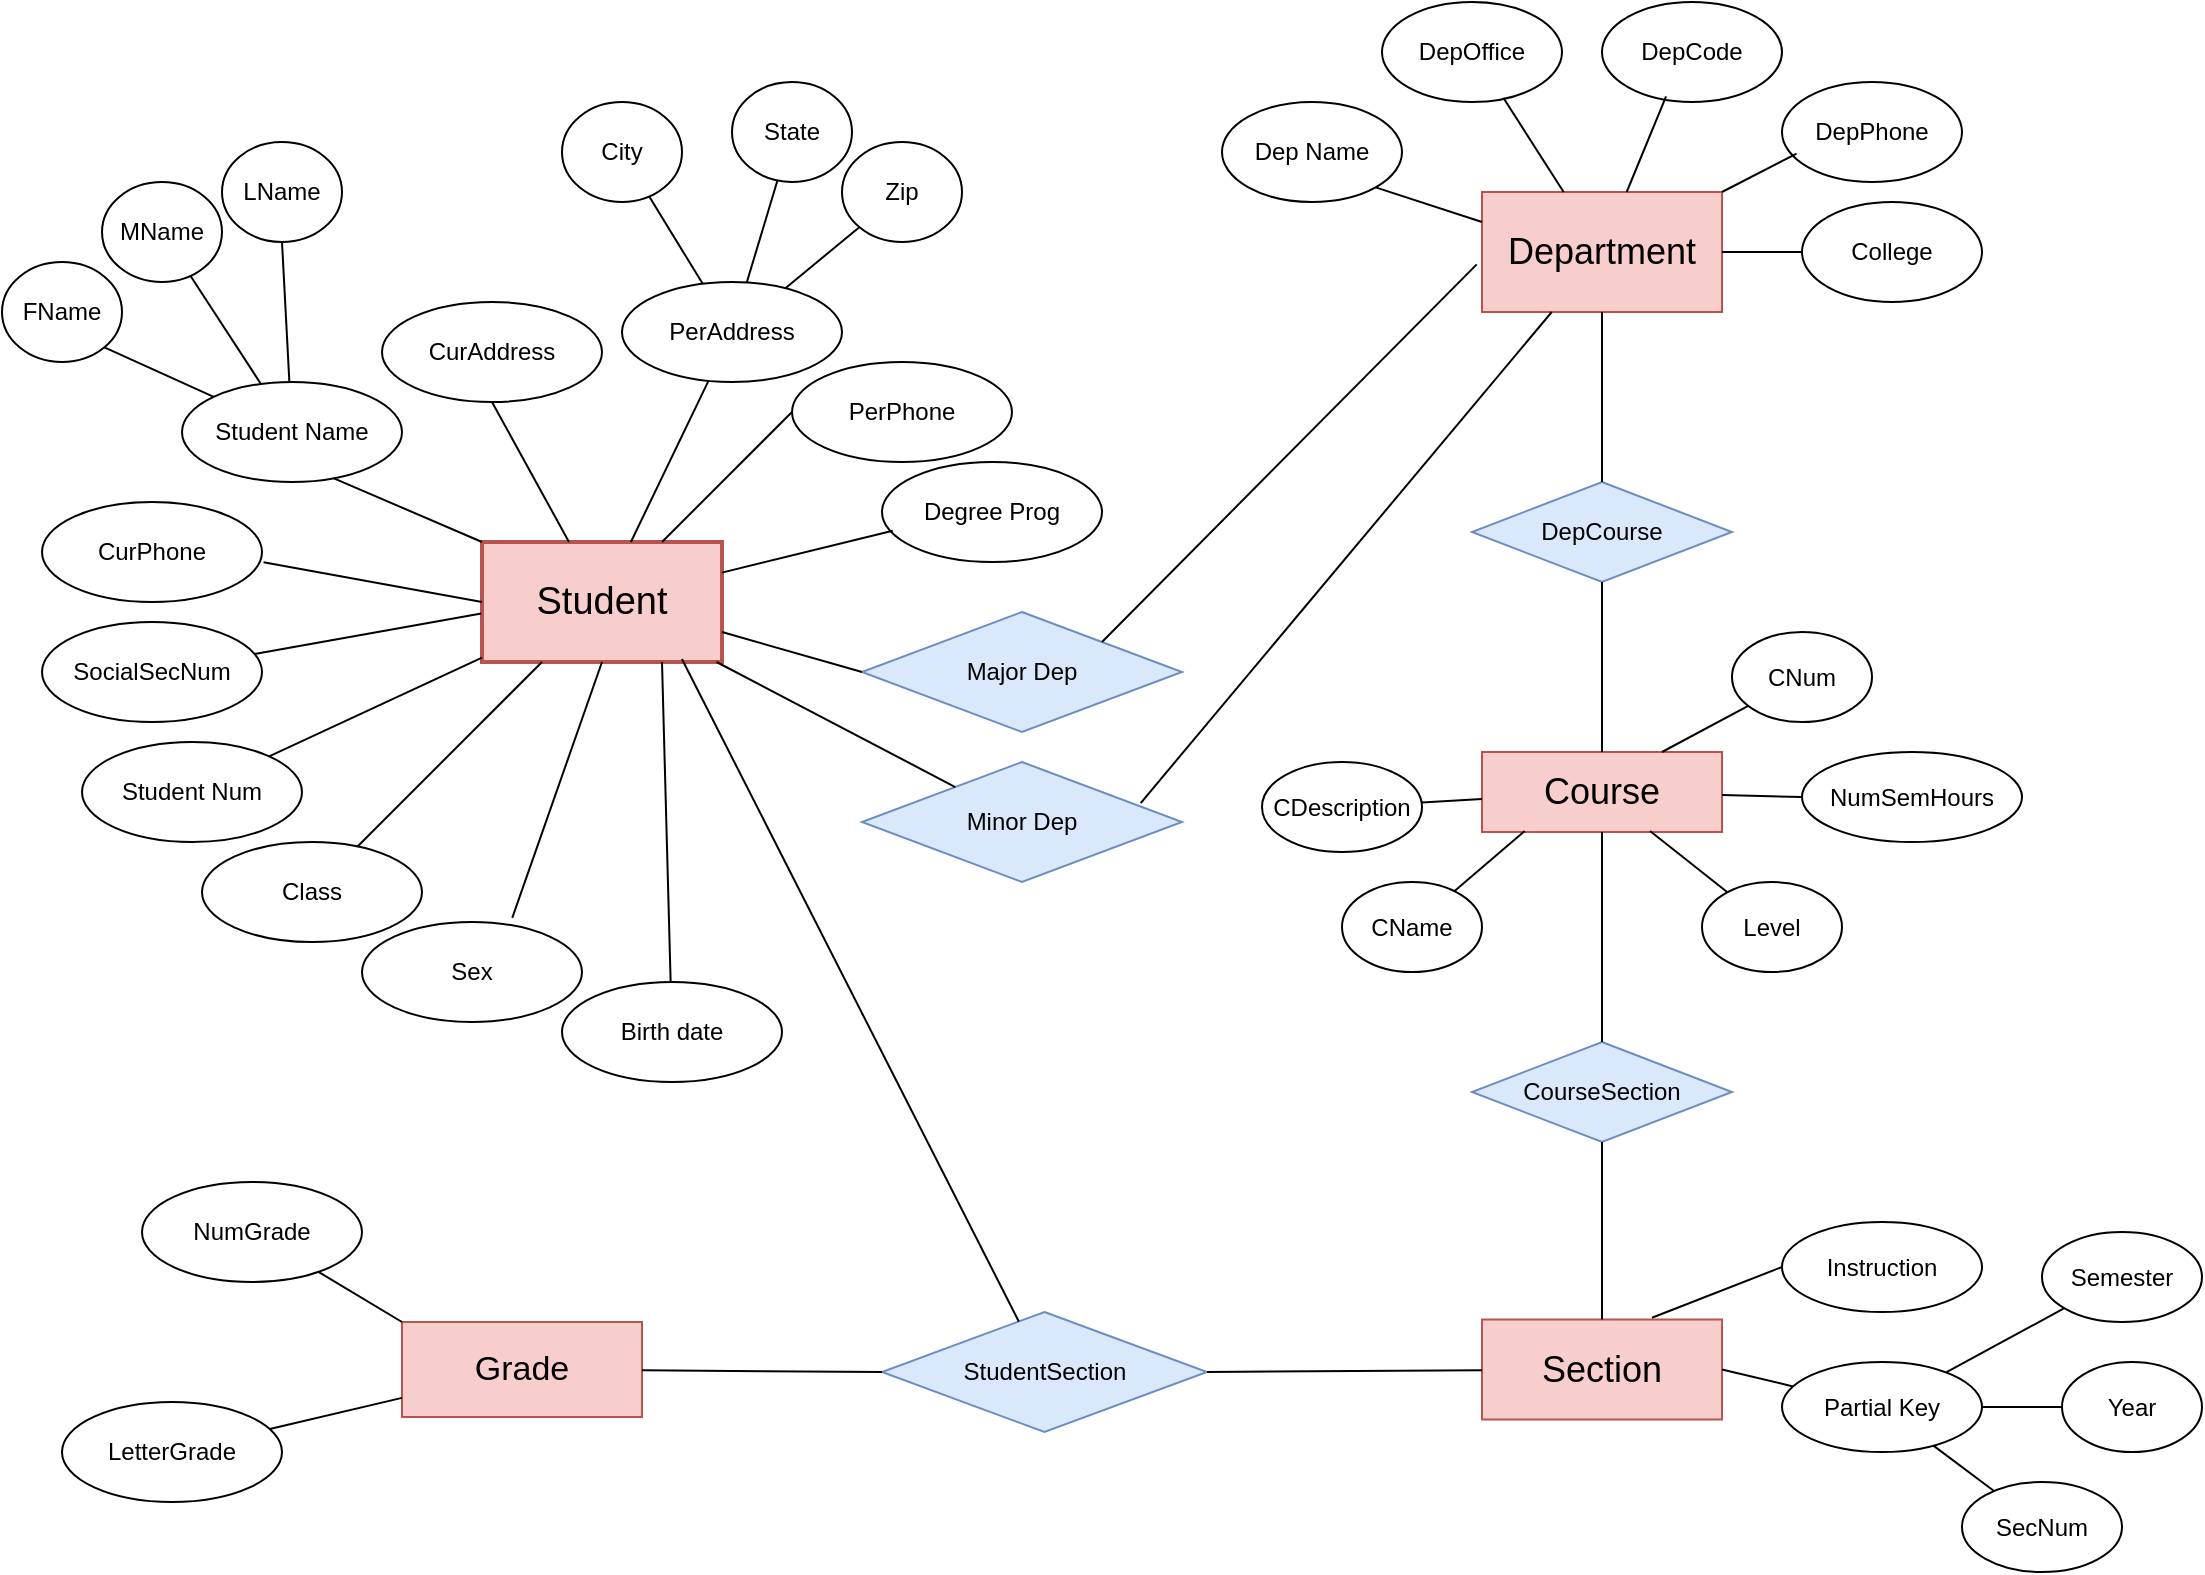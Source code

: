 <mxfile version="22.0.8" type="github">
  <diagram name="Page-1" id="42789a77-a242-8287-6e28-9cd8cfd52e62">
    <mxGraphModel dx="1487" dy="864" grid="1" gridSize="10" guides="1" tooltips="1" connect="1" arrows="1" fold="1" page="1" pageScale="1" pageWidth="1100" pageHeight="850" background="none" math="0" shadow="0">
      <root>
        <mxCell id="0" />
        <mxCell id="1" parent="0" />
        <mxCell id="sQAgJcYKwyNOtMR-U2Rv-1" value="&lt;font style=&quot;font-size: 19px;&quot;&gt;Student&lt;/font&gt;" style="rounded=0;whiteSpace=wrap;html=1;strokeWidth=2;fillColor=#f8cecc;strokeColor=#b85450;" vertex="1" parent="1">
          <mxGeometry x="340" y="310" width="120" height="60" as="geometry" />
        </mxCell>
        <mxCell id="sQAgJcYKwyNOtMR-U2Rv-2" value="Birth date" style="ellipse;whiteSpace=wrap;html=1;" vertex="1" parent="1">
          <mxGeometry x="380" y="530" width="110" height="50" as="geometry" />
        </mxCell>
        <mxCell id="sQAgJcYKwyNOtMR-U2Rv-3" value="CurAddress" style="ellipse;whiteSpace=wrap;html=1;" vertex="1" parent="1">
          <mxGeometry x="290" y="190" width="110" height="50" as="geometry" />
        </mxCell>
        <mxCell id="sQAgJcYKwyNOtMR-U2Rv-4" value="Sex" style="ellipse;whiteSpace=wrap;html=1;" vertex="1" parent="1">
          <mxGeometry x="280" y="500" width="110" height="50" as="geometry" />
        </mxCell>
        <mxCell id="sQAgJcYKwyNOtMR-U2Rv-5" value="Student Name" style="ellipse;whiteSpace=wrap;html=1;" vertex="1" parent="1">
          <mxGeometry x="190" y="230" width="110" height="50" as="geometry" />
        </mxCell>
        <mxCell id="sQAgJcYKwyNOtMR-U2Rv-6" value="CurPhone" style="ellipse;whiteSpace=wrap;html=1;" vertex="1" parent="1">
          <mxGeometry x="120" y="290" width="110" height="50" as="geometry" />
        </mxCell>
        <mxCell id="sQAgJcYKwyNOtMR-U2Rv-7" value="SocialSecNum" style="ellipse;whiteSpace=wrap;html=1;" vertex="1" parent="1">
          <mxGeometry x="120" y="350" width="110" height="50" as="geometry" />
        </mxCell>
        <mxCell id="sQAgJcYKwyNOtMR-U2Rv-8" value="Class" style="ellipse;whiteSpace=wrap;html=1;" vertex="1" parent="1">
          <mxGeometry x="200" y="460" width="110" height="50" as="geometry" />
        </mxCell>
        <mxCell id="sQAgJcYKwyNOtMR-U2Rv-9" value="Student Num" style="ellipse;whiteSpace=wrap;html=1;" vertex="1" parent="1">
          <mxGeometry x="140" y="410" width="110" height="50" as="geometry" />
        </mxCell>
        <mxCell id="sQAgJcYKwyNOtMR-U2Rv-10" value="PerAddress" style="ellipse;whiteSpace=wrap;html=1;" vertex="1" parent="1">
          <mxGeometry x="410" y="180" width="110" height="50" as="geometry" />
        </mxCell>
        <mxCell id="sQAgJcYKwyNOtMR-U2Rv-11" value="PerPhone" style="ellipse;whiteSpace=wrap;html=1;" vertex="1" parent="1">
          <mxGeometry x="495" y="220" width="110" height="50" as="geometry" />
        </mxCell>
        <mxCell id="sQAgJcYKwyNOtMR-U2Rv-12" value="Degree Prog" style="ellipse;whiteSpace=wrap;html=1;" vertex="1" parent="1">
          <mxGeometry x="540" y="270" width="110" height="50" as="geometry" />
        </mxCell>
        <mxCell id="sQAgJcYKwyNOtMR-U2Rv-13" value="MName" style="ellipse;whiteSpace=wrap;html=1;" vertex="1" parent="1">
          <mxGeometry x="150" y="130" width="60" height="50" as="geometry" />
        </mxCell>
        <mxCell id="sQAgJcYKwyNOtMR-U2Rv-14" value="FName" style="ellipse;whiteSpace=wrap;html=1;" vertex="1" parent="1">
          <mxGeometry x="100" y="170" width="60" height="50" as="geometry" />
        </mxCell>
        <mxCell id="sQAgJcYKwyNOtMR-U2Rv-15" value="LName" style="ellipse;whiteSpace=wrap;html=1;" vertex="1" parent="1">
          <mxGeometry x="210" y="110" width="60" height="50" as="geometry" />
        </mxCell>
        <mxCell id="sQAgJcYKwyNOtMR-U2Rv-16" value="" style="endArrow=none;html=1;rounded=0;entryX=0.5;entryY=1;entryDx=0;entryDy=0;" edge="1" parent="1" source="sQAgJcYKwyNOtMR-U2Rv-5" target="sQAgJcYKwyNOtMR-U2Rv-15">
          <mxGeometry width="50" height="50" relative="1" as="geometry">
            <mxPoint x="510" y="390" as="sourcePoint" />
            <mxPoint x="560" y="340" as="targetPoint" />
          </mxGeometry>
        </mxCell>
        <mxCell id="sQAgJcYKwyNOtMR-U2Rv-17" value="" style="endArrow=none;html=1;rounded=0;" edge="1" parent="1" source="sQAgJcYKwyNOtMR-U2Rv-5" target="sQAgJcYKwyNOtMR-U2Rv-13">
          <mxGeometry width="50" height="50" relative="1" as="geometry">
            <mxPoint x="270" y="230" as="sourcePoint" />
            <mxPoint x="266" y="160" as="targetPoint" />
          </mxGeometry>
        </mxCell>
        <mxCell id="sQAgJcYKwyNOtMR-U2Rv-18" value="" style="endArrow=none;html=1;rounded=0;entryX=1;entryY=1;entryDx=0;entryDy=0;" edge="1" parent="1" source="sQAgJcYKwyNOtMR-U2Rv-5" target="sQAgJcYKwyNOtMR-U2Rv-14">
          <mxGeometry width="50" height="50" relative="1" as="geometry">
            <mxPoint x="230" y="241" as="sourcePoint" />
            <mxPoint x="204" y="187" as="targetPoint" />
          </mxGeometry>
        </mxCell>
        <mxCell id="sQAgJcYKwyNOtMR-U2Rv-19" value="" style="endArrow=none;html=1;rounded=0;entryX=0.049;entryY=0.688;entryDx=0;entryDy=0;entryPerimeter=0;" edge="1" parent="1" source="sQAgJcYKwyNOtMR-U2Rv-1" target="sQAgJcYKwyNOtMR-U2Rv-12">
          <mxGeometry width="50" height="50" relative="1" as="geometry">
            <mxPoint x="510" y="390" as="sourcePoint" />
            <mxPoint x="560" y="340" as="targetPoint" />
          </mxGeometry>
        </mxCell>
        <mxCell id="sQAgJcYKwyNOtMR-U2Rv-20" value="" style="endArrow=none;html=1;rounded=0;entryX=0;entryY=0.5;entryDx=0;entryDy=0;" edge="1" parent="1" source="sQAgJcYKwyNOtMR-U2Rv-1" target="sQAgJcYKwyNOtMR-U2Rv-11">
          <mxGeometry width="50" height="50" relative="1" as="geometry">
            <mxPoint x="510" y="390" as="sourcePoint" />
            <mxPoint x="560" y="340" as="targetPoint" />
          </mxGeometry>
        </mxCell>
        <mxCell id="sQAgJcYKwyNOtMR-U2Rv-21" value="" style="endArrow=none;html=1;rounded=0;entryX=0.5;entryY=1;entryDx=0;entryDy=0;" edge="1" parent="1" source="sQAgJcYKwyNOtMR-U2Rv-1" target="sQAgJcYKwyNOtMR-U2Rv-3">
          <mxGeometry width="50" height="50" relative="1" as="geometry">
            <mxPoint x="510" y="390" as="sourcePoint" />
            <mxPoint x="560" y="340" as="targetPoint" />
          </mxGeometry>
        </mxCell>
        <mxCell id="sQAgJcYKwyNOtMR-U2Rv-22" value="" style="endArrow=none;html=1;rounded=0;" edge="1" parent="1" source="sQAgJcYKwyNOtMR-U2Rv-1" target="sQAgJcYKwyNOtMR-U2Rv-10">
          <mxGeometry width="50" height="50" relative="1" as="geometry">
            <mxPoint x="510" y="390" as="sourcePoint" />
            <mxPoint x="560" y="340" as="targetPoint" />
          </mxGeometry>
        </mxCell>
        <mxCell id="sQAgJcYKwyNOtMR-U2Rv-23" value="" style="endArrow=none;html=1;rounded=0;entryX=0.688;entryY=0.961;entryDx=0;entryDy=0;entryPerimeter=0;exitX=0;exitY=0;exitDx=0;exitDy=0;" edge="1" parent="1" source="sQAgJcYKwyNOtMR-U2Rv-1" target="sQAgJcYKwyNOtMR-U2Rv-5">
          <mxGeometry width="50" height="50" relative="1" as="geometry">
            <mxPoint x="480" y="400" as="sourcePoint" />
            <mxPoint x="530" y="350" as="targetPoint" />
          </mxGeometry>
        </mxCell>
        <mxCell id="sQAgJcYKwyNOtMR-U2Rv-24" value="" style="endArrow=none;html=1;rounded=0;entryX=1.007;entryY=0.602;entryDx=0;entryDy=0;entryPerimeter=0;exitX=0;exitY=0.5;exitDx=0;exitDy=0;" edge="1" parent="1" source="sQAgJcYKwyNOtMR-U2Rv-1" target="sQAgJcYKwyNOtMR-U2Rv-6">
          <mxGeometry width="50" height="50" relative="1" as="geometry">
            <mxPoint x="220" y="400" as="sourcePoint" />
            <mxPoint x="270" y="350" as="targetPoint" />
          </mxGeometry>
        </mxCell>
        <mxCell id="sQAgJcYKwyNOtMR-U2Rv-25" value="" style="endArrow=none;html=1;rounded=0;entryX=-0.003;entryY=0.595;entryDx=0;entryDy=0;entryPerimeter=0;" edge="1" parent="1" source="sQAgJcYKwyNOtMR-U2Rv-7" target="sQAgJcYKwyNOtMR-U2Rv-1">
          <mxGeometry width="50" height="50" relative="1" as="geometry">
            <mxPoint x="220" y="400" as="sourcePoint" />
            <mxPoint x="270" y="350" as="targetPoint" />
          </mxGeometry>
        </mxCell>
        <mxCell id="sQAgJcYKwyNOtMR-U2Rv-26" value="" style="endArrow=none;html=1;rounded=0;" edge="1" parent="1" source="sQAgJcYKwyNOtMR-U2Rv-9" target="sQAgJcYKwyNOtMR-U2Rv-1">
          <mxGeometry width="50" height="50" relative="1" as="geometry">
            <mxPoint x="220" y="400" as="sourcePoint" />
            <mxPoint x="270" y="350" as="targetPoint" />
          </mxGeometry>
        </mxCell>
        <mxCell id="sQAgJcYKwyNOtMR-U2Rv-27" value="" style="endArrow=none;html=1;rounded=0;entryX=0.25;entryY=1;entryDx=0;entryDy=0;" edge="1" parent="1" source="sQAgJcYKwyNOtMR-U2Rv-8" target="sQAgJcYKwyNOtMR-U2Rv-1">
          <mxGeometry width="50" height="50" relative="1" as="geometry">
            <mxPoint x="220" y="400" as="sourcePoint" />
            <mxPoint x="270" y="350" as="targetPoint" />
          </mxGeometry>
        </mxCell>
        <mxCell id="sQAgJcYKwyNOtMR-U2Rv-28" value="" style="endArrow=none;html=1;rounded=0;entryX=0.5;entryY=1;entryDx=0;entryDy=0;exitX=0.683;exitY=-0.042;exitDx=0;exitDy=0;exitPerimeter=0;" edge="1" parent="1" source="sQAgJcYKwyNOtMR-U2Rv-4" target="sQAgJcYKwyNOtMR-U2Rv-1">
          <mxGeometry width="50" height="50" relative="1" as="geometry">
            <mxPoint x="220" y="400" as="sourcePoint" />
            <mxPoint x="270" y="350" as="targetPoint" />
          </mxGeometry>
        </mxCell>
        <mxCell id="sQAgJcYKwyNOtMR-U2Rv-29" value="" style="endArrow=none;html=1;rounded=0;entryX=0.75;entryY=1;entryDx=0;entryDy=0;" edge="1" parent="1" source="sQAgJcYKwyNOtMR-U2Rv-2" target="sQAgJcYKwyNOtMR-U2Rv-1">
          <mxGeometry width="50" height="50" relative="1" as="geometry">
            <mxPoint x="220" y="400" as="sourcePoint" />
            <mxPoint x="270" y="350" as="targetPoint" />
          </mxGeometry>
        </mxCell>
        <mxCell id="sQAgJcYKwyNOtMR-U2Rv-30" value="City" style="ellipse;whiteSpace=wrap;html=1;" vertex="1" parent="1">
          <mxGeometry x="380" y="90" width="60" height="50" as="geometry" />
        </mxCell>
        <mxCell id="sQAgJcYKwyNOtMR-U2Rv-31" value="State" style="ellipse;whiteSpace=wrap;html=1;" vertex="1" parent="1">
          <mxGeometry x="465" y="80" width="60" height="50" as="geometry" />
        </mxCell>
        <mxCell id="sQAgJcYKwyNOtMR-U2Rv-32" value="Zip" style="ellipse;whiteSpace=wrap;html=1;" vertex="1" parent="1">
          <mxGeometry x="520" y="110" width="60" height="50" as="geometry" />
        </mxCell>
        <mxCell id="sQAgJcYKwyNOtMR-U2Rv-33" value="" style="endArrow=none;html=1;rounded=0;" edge="1" parent="1" source="sQAgJcYKwyNOtMR-U2Rv-10" target="sQAgJcYKwyNOtMR-U2Rv-30">
          <mxGeometry width="50" height="50" relative="1" as="geometry">
            <mxPoint x="430" y="210" as="sourcePoint" />
            <mxPoint x="480" y="160" as="targetPoint" />
          </mxGeometry>
        </mxCell>
        <mxCell id="sQAgJcYKwyNOtMR-U2Rv-34" value="" style="endArrow=none;html=1;rounded=0;" edge="1" parent="1" source="sQAgJcYKwyNOtMR-U2Rv-10" target="sQAgJcYKwyNOtMR-U2Rv-31">
          <mxGeometry width="50" height="50" relative="1" as="geometry">
            <mxPoint x="430" y="210" as="sourcePoint" />
            <mxPoint x="480" y="160" as="targetPoint" />
          </mxGeometry>
        </mxCell>
        <mxCell id="sQAgJcYKwyNOtMR-U2Rv-35" value="" style="endArrow=none;html=1;rounded=0;" edge="1" parent="1" source="sQAgJcYKwyNOtMR-U2Rv-10" target="sQAgJcYKwyNOtMR-U2Rv-32">
          <mxGeometry width="50" height="50" relative="1" as="geometry">
            <mxPoint x="430" y="210" as="sourcePoint" />
            <mxPoint x="480" y="160" as="targetPoint" />
          </mxGeometry>
        </mxCell>
        <mxCell id="sQAgJcYKwyNOtMR-U2Rv-36" value="Major Dep" style="rhombus;whiteSpace=wrap;html=1;fillColor=#dae8fc;strokeColor=#6c8ebf;" vertex="1" parent="1">
          <mxGeometry x="530" y="345" width="160" height="60" as="geometry" />
        </mxCell>
        <mxCell id="sQAgJcYKwyNOtMR-U2Rv-38" value="Minor Dep" style="rhombus;whiteSpace=wrap;html=1;fillColor=#dae8fc;strokeColor=#6c8ebf;" vertex="1" parent="1">
          <mxGeometry x="530" y="420" width="160" height="60" as="geometry" />
        </mxCell>
        <mxCell id="sQAgJcYKwyNOtMR-U2Rv-39" value="" style="endArrow=none;html=1;rounded=0;entryX=0;entryY=0.5;entryDx=0;entryDy=0;exitX=1;exitY=0.75;exitDx=0;exitDy=0;" edge="1" parent="1" source="sQAgJcYKwyNOtMR-U2Rv-1" target="sQAgJcYKwyNOtMR-U2Rv-36">
          <mxGeometry width="50" height="50" relative="1" as="geometry">
            <mxPoint x="430" y="370" as="sourcePoint" />
            <mxPoint x="480" y="320" as="targetPoint" />
          </mxGeometry>
        </mxCell>
        <mxCell id="sQAgJcYKwyNOtMR-U2Rv-41" value="" style="endArrow=none;html=1;rounded=0;" edge="1" parent="1" source="sQAgJcYKwyNOtMR-U2Rv-1" target="sQAgJcYKwyNOtMR-U2Rv-38">
          <mxGeometry width="50" height="50" relative="1" as="geometry">
            <mxPoint x="430" y="370" as="sourcePoint" />
            <mxPoint x="480" y="320" as="targetPoint" />
          </mxGeometry>
        </mxCell>
        <mxCell id="sQAgJcYKwyNOtMR-U2Rv-42" value="&lt;font style=&quot;font-size: 18px;&quot;&gt;Department&lt;/font&gt;" style="rounded=0;whiteSpace=wrap;html=1;fillColor=#f8cecc;strokeColor=#b85450;" vertex="1" parent="1">
          <mxGeometry x="840" y="135" width="120" height="60" as="geometry" />
        </mxCell>
        <mxCell id="sQAgJcYKwyNOtMR-U2Rv-43" value="Dep Name" style="ellipse;whiteSpace=wrap;html=1;" vertex="1" parent="1">
          <mxGeometry x="710" y="90" width="90" height="50" as="geometry" />
        </mxCell>
        <mxCell id="sQAgJcYKwyNOtMR-U2Rv-45" value="DepOffice" style="ellipse;whiteSpace=wrap;html=1;" vertex="1" parent="1">
          <mxGeometry x="790" y="40" width="90" height="50" as="geometry" />
        </mxCell>
        <mxCell id="sQAgJcYKwyNOtMR-U2Rv-46" value="DepCode" style="ellipse;whiteSpace=wrap;html=1;" vertex="1" parent="1">
          <mxGeometry x="900" y="40" width="90" height="50" as="geometry" />
        </mxCell>
        <mxCell id="sQAgJcYKwyNOtMR-U2Rv-47" value="DepPhone" style="ellipse;whiteSpace=wrap;html=1;" vertex="1" parent="1">
          <mxGeometry x="990" y="80" width="90" height="50" as="geometry" />
        </mxCell>
        <mxCell id="sQAgJcYKwyNOtMR-U2Rv-48" value="College" style="ellipse;whiteSpace=wrap;html=1;" vertex="1" parent="1">
          <mxGeometry x="1000" y="140" width="90" height="50" as="geometry" />
        </mxCell>
        <mxCell id="sQAgJcYKwyNOtMR-U2Rv-49" value="" style="endArrow=none;html=1;rounded=0;exitX=1;exitY=0;exitDx=0;exitDy=0;entryX=-0.022;entryY=0.603;entryDx=0;entryDy=0;entryPerimeter=0;" edge="1" parent="1" source="sQAgJcYKwyNOtMR-U2Rv-36" target="sQAgJcYKwyNOtMR-U2Rv-42">
          <mxGeometry width="50" height="50" relative="1" as="geometry">
            <mxPoint x="820" y="290" as="sourcePoint" />
            <mxPoint x="870" y="240" as="targetPoint" />
          </mxGeometry>
        </mxCell>
        <mxCell id="sQAgJcYKwyNOtMR-U2Rv-50" value="" style="endArrow=none;html=1;rounded=0;exitX=0.871;exitY=0.342;exitDx=0;exitDy=0;exitPerimeter=0;" edge="1" parent="1" source="sQAgJcYKwyNOtMR-U2Rv-38" target="sQAgJcYKwyNOtMR-U2Rv-42">
          <mxGeometry width="50" height="50" relative="1" as="geometry">
            <mxPoint x="820" y="290" as="sourcePoint" />
            <mxPoint x="870" y="240" as="targetPoint" />
          </mxGeometry>
        </mxCell>
        <mxCell id="sQAgJcYKwyNOtMR-U2Rv-51" value="" style="endArrow=none;html=1;rounded=0;entryX=1;entryY=1;entryDx=0;entryDy=0;exitX=0;exitY=0.25;exitDx=0;exitDy=0;" edge="1" parent="1" source="sQAgJcYKwyNOtMR-U2Rv-42" target="sQAgJcYKwyNOtMR-U2Rv-43">
          <mxGeometry width="50" height="50" relative="1" as="geometry">
            <mxPoint x="820" y="290" as="sourcePoint" />
            <mxPoint x="870" y="240" as="targetPoint" />
          </mxGeometry>
        </mxCell>
        <mxCell id="sQAgJcYKwyNOtMR-U2Rv-52" value="" style="endArrow=none;html=1;rounded=0;entryX=0.674;entryY=0.957;entryDx=0;entryDy=0;entryPerimeter=0;" edge="1" parent="1" source="sQAgJcYKwyNOtMR-U2Rv-42" target="sQAgJcYKwyNOtMR-U2Rv-45">
          <mxGeometry width="50" height="50" relative="1" as="geometry">
            <mxPoint x="865" y="305" as="sourcePoint" />
            <mxPoint x="880" y="105" as="targetPoint" />
          </mxGeometry>
        </mxCell>
        <mxCell id="sQAgJcYKwyNOtMR-U2Rv-53" value="" style="endArrow=none;html=1;rounded=0;entryX=0.356;entryY=0.943;entryDx=0;entryDy=0;entryPerimeter=0;" edge="1" parent="1" source="sQAgJcYKwyNOtMR-U2Rv-42" target="sQAgJcYKwyNOtMR-U2Rv-46">
          <mxGeometry width="50" height="50" relative="1" as="geometry">
            <mxPoint x="820" y="290" as="sourcePoint" />
            <mxPoint x="870" y="240" as="targetPoint" />
          </mxGeometry>
        </mxCell>
        <mxCell id="sQAgJcYKwyNOtMR-U2Rv-54" value="" style="endArrow=none;html=1;rounded=0;entryX=0.081;entryY=0.717;entryDx=0;entryDy=0;entryPerimeter=0;exitX=1;exitY=0;exitDx=0;exitDy=0;" edge="1" parent="1" source="sQAgJcYKwyNOtMR-U2Rv-42" target="sQAgJcYKwyNOtMR-U2Rv-47">
          <mxGeometry width="50" height="50" relative="1" as="geometry">
            <mxPoint x="820" y="290" as="sourcePoint" />
            <mxPoint x="870" y="240" as="targetPoint" />
          </mxGeometry>
        </mxCell>
        <mxCell id="sQAgJcYKwyNOtMR-U2Rv-55" value="" style="endArrow=none;html=1;rounded=0;entryX=0;entryY=0.5;entryDx=0;entryDy=0;" edge="1" parent="1" source="sQAgJcYKwyNOtMR-U2Rv-42" target="sQAgJcYKwyNOtMR-U2Rv-48">
          <mxGeometry width="50" height="50" relative="1" as="geometry">
            <mxPoint x="820" y="290" as="sourcePoint" />
            <mxPoint x="870" y="240" as="targetPoint" />
          </mxGeometry>
        </mxCell>
        <mxCell id="sQAgJcYKwyNOtMR-U2Rv-56" value="DepCourse" style="rhombus;whiteSpace=wrap;html=1;fillColor=#dae8fc;strokeColor=#6c8ebf;" vertex="1" parent="1">
          <mxGeometry x="835" y="280" width="130" height="50" as="geometry" />
        </mxCell>
        <mxCell id="sQAgJcYKwyNOtMR-U2Rv-57" value="" style="endArrow=none;html=1;rounded=0;entryX=0.5;entryY=1;entryDx=0;entryDy=0;" edge="1" parent="1" source="sQAgJcYKwyNOtMR-U2Rv-56" target="sQAgJcYKwyNOtMR-U2Rv-42">
          <mxGeometry width="50" height="50" relative="1" as="geometry">
            <mxPoint x="820" y="290" as="sourcePoint" />
            <mxPoint x="870" y="240" as="targetPoint" />
          </mxGeometry>
        </mxCell>
        <mxCell id="sQAgJcYKwyNOtMR-U2Rv-58" value="&lt;font style=&quot;font-size: 18px;&quot;&gt;Course&lt;/font&gt;" style="rounded=0;whiteSpace=wrap;html=1;fillColor=#f8cecc;strokeColor=#b85450;" vertex="1" parent="1">
          <mxGeometry x="840" y="415" width="120" height="40" as="geometry" />
        </mxCell>
        <mxCell id="sQAgJcYKwyNOtMR-U2Rv-59" value="" style="endArrow=none;html=1;rounded=0;exitX=0.5;exitY=0;exitDx=0;exitDy=0;" edge="1" parent="1" source="sQAgJcYKwyNOtMR-U2Rv-58" target="sQAgJcYKwyNOtMR-U2Rv-56">
          <mxGeometry width="50" height="50" relative="1" as="geometry">
            <mxPoint x="820" y="370" as="sourcePoint" />
            <mxPoint x="870" y="320" as="targetPoint" />
          </mxGeometry>
        </mxCell>
        <mxCell id="sQAgJcYKwyNOtMR-U2Rv-60" value="CName" style="ellipse;whiteSpace=wrap;html=1;" vertex="1" parent="1">
          <mxGeometry x="770" y="480" width="70" height="45" as="geometry" />
        </mxCell>
        <mxCell id="sQAgJcYKwyNOtMR-U2Rv-63" value="CDescription" style="ellipse;whiteSpace=wrap;html=1;" vertex="1" parent="1">
          <mxGeometry x="730" y="420" width="80" height="45" as="geometry" />
        </mxCell>
        <mxCell id="sQAgJcYKwyNOtMR-U2Rv-64" value="NumSemHours" style="ellipse;whiteSpace=wrap;html=1;" vertex="1" parent="1">
          <mxGeometry x="1000" y="415" width="110" height="45" as="geometry" />
        </mxCell>
        <mxCell id="sQAgJcYKwyNOtMR-U2Rv-65" value="Level" style="ellipse;whiteSpace=wrap;html=1;" vertex="1" parent="1">
          <mxGeometry x="950" y="480" width="70" height="45" as="geometry" />
        </mxCell>
        <mxCell id="sQAgJcYKwyNOtMR-U2Rv-66" value="CNum" style="ellipse;whiteSpace=wrap;html=1;" vertex="1" parent="1">
          <mxGeometry x="965" y="355" width="70" height="45" as="geometry" />
        </mxCell>
        <mxCell id="sQAgJcYKwyNOtMR-U2Rv-68" value="" style="endArrow=none;html=1;rounded=0;" edge="1" parent="1" source="sQAgJcYKwyNOtMR-U2Rv-58" target="sQAgJcYKwyNOtMR-U2Rv-63">
          <mxGeometry width="50" height="50" relative="1" as="geometry">
            <mxPoint x="820" y="370" as="sourcePoint" />
            <mxPoint x="870" y="320" as="targetPoint" />
          </mxGeometry>
        </mxCell>
        <mxCell id="sQAgJcYKwyNOtMR-U2Rv-69" value="" style="endArrow=none;html=1;rounded=0;entryX=0.178;entryY=0.988;entryDx=0;entryDy=0;entryPerimeter=0;" edge="1" parent="1" source="sQAgJcYKwyNOtMR-U2Rv-60" target="sQAgJcYKwyNOtMR-U2Rv-58">
          <mxGeometry width="50" height="50" relative="1" as="geometry">
            <mxPoint x="820" y="370" as="sourcePoint" />
            <mxPoint x="870" y="320" as="targetPoint" />
          </mxGeometry>
        </mxCell>
        <mxCell id="sQAgJcYKwyNOtMR-U2Rv-70" value="" style="endArrow=none;html=1;rounded=0;exitX=0.75;exitY=0;exitDx=0;exitDy=0;" edge="1" parent="1" source="sQAgJcYKwyNOtMR-U2Rv-58" target="sQAgJcYKwyNOtMR-U2Rv-66">
          <mxGeometry width="50" height="50" relative="1" as="geometry">
            <mxPoint x="820" y="370" as="sourcePoint" />
            <mxPoint x="870" y="320" as="targetPoint" />
          </mxGeometry>
        </mxCell>
        <mxCell id="sQAgJcYKwyNOtMR-U2Rv-71" value="" style="endArrow=none;html=1;rounded=0;entryX=0;entryY=0.5;entryDx=0;entryDy=0;" edge="1" parent="1" source="sQAgJcYKwyNOtMR-U2Rv-58" target="sQAgJcYKwyNOtMR-U2Rv-64">
          <mxGeometry width="50" height="50" relative="1" as="geometry">
            <mxPoint x="820" y="370" as="sourcePoint" />
            <mxPoint x="870" y="320" as="targetPoint" />
          </mxGeometry>
        </mxCell>
        <mxCell id="sQAgJcYKwyNOtMR-U2Rv-72" value="" style="endArrow=none;html=1;rounded=0;exitX=0.7;exitY=0.988;exitDx=0;exitDy=0;exitPerimeter=0;" edge="1" parent="1" source="sQAgJcYKwyNOtMR-U2Rv-58" target="sQAgJcYKwyNOtMR-U2Rv-65">
          <mxGeometry width="50" height="50" relative="1" as="geometry">
            <mxPoint x="820" y="370" as="sourcePoint" />
            <mxPoint x="870" y="320" as="targetPoint" />
          </mxGeometry>
        </mxCell>
        <mxCell id="sQAgJcYKwyNOtMR-U2Rv-73" value="CourseSection" style="rhombus;whiteSpace=wrap;html=1;fillColor=#dae8fc;strokeColor=#6c8ebf;" vertex="1" parent="1">
          <mxGeometry x="835" y="560" width="130" height="50" as="geometry" />
        </mxCell>
        <mxCell id="sQAgJcYKwyNOtMR-U2Rv-74" value="" style="endArrow=none;html=1;rounded=0;entryX=0.5;entryY=1;entryDx=0;entryDy=0;exitX=0.5;exitY=0;exitDx=0;exitDy=0;" edge="1" parent="1" source="sQAgJcYKwyNOtMR-U2Rv-73" target="sQAgJcYKwyNOtMR-U2Rv-58">
          <mxGeometry width="50" height="50" relative="1" as="geometry">
            <mxPoint x="820" y="530" as="sourcePoint" />
            <mxPoint x="870" y="480" as="targetPoint" />
          </mxGeometry>
        </mxCell>
        <mxCell id="sQAgJcYKwyNOtMR-U2Rv-75" value="&lt;font style=&quot;font-size: 18px;&quot;&gt;Section&lt;/font&gt;" style="rounded=0;whiteSpace=wrap;html=1;fillColor=#f8cecc;strokeColor=#b85450;" vertex="1" parent="1">
          <mxGeometry x="840" y="698.75" width="120" height="50" as="geometry" />
        </mxCell>
        <mxCell id="sQAgJcYKwyNOtMR-U2Rv-76" value="Year" style="ellipse;whiteSpace=wrap;html=1;" vertex="1" parent="1">
          <mxGeometry x="1130" y="720" width="70" height="45" as="geometry" />
        </mxCell>
        <mxCell id="sQAgJcYKwyNOtMR-U2Rv-77" value="Semester" style="ellipse;whiteSpace=wrap;html=1;" vertex="1" parent="1">
          <mxGeometry x="1120" y="655" width="80" height="45" as="geometry" />
        </mxCell>
        <mxCell id="sQAgJcYKwyNOtMR-U2Rv-78" value="Partial Key" style="ellipse;whiteSpace=wrap;html=1;" vertex="1" parent="1">
          <mxGeometry x="990" y="720" width="100" height="45" as="geometry" />
        </mxCell>
        <mxCell id="sQAgJcYKwyNOtMR-U2Rv-79" value="Instruction" style="ellipse;whiteSpace=wrap;html=1;" vertex="1" parent="1">
          <mxGeometry x="990" y="650" width="100" height="45" as="geometry" />
        </mxCell>
        <mxCell id="sQAgJcYKwyNOtMR-U2Rv-80" value="SecNum" style="ellipse;whiteSpace=wrap;html=1;" vertex="1" parent="1">
          <mxGeometry x="1080" y="780" width="80" height="45" as="geometry" />
        </mxCell>
        <mxCell id="sQAgJcYKwyNOtMR-U2Rv-83" value="" style="endArrow=none;html=1;rounded=0;entryX=0;entryY=0.5;entryDx=0;entryDy=0;exitX=0.708;exitY=-0.017;exitDx=0;exitDy=0;exitPerimeter=0;" edge="1" parent="1" source="sQAgJcYKwyNOtMR-U2Rv-75" target="sQAgJcYKwyNOtMR-U2Rv-79">
          <mxGeometry width="50" height="50" relative="1" as="geometry">
            <mxPoint x="820" y="610" as="sourcePoint" />
            <mxPoint x="870" y="560" as="targetPoint" />
          </mxGeometry>
        </mxCell>
        <mxCell id="sQAgJcYKwyNOtMR-U2Rv-84" value="" style="endArrow=none;html=1;rounded=0;exitX=1;exitY=0.5;exitDx=0;exitDy=0;" edge="1" parent="1" source="sQAgJcYKwyNOtMR-U2Rv-75" target="sQAgJcYKwyNOtMR-U2Rv-78">
          <mxGeometry width="50" height="50" relative="1" as="geometry">
            <mxPoint x="820" y="610" as="sourcePoint" />
            <mxPoint x="870" y="560" as="targetPoint" />
          </mxGeometry>
        </mxCell>
        <mxCell id="sQAgJcYKwyNOtMR-U2Rv-85" value="" style="endArrow=none;html=1;rounded=0;" edge="1" parent="1" source="sQAgJcYKwyNOtMR-U2Rv-78" target="sQAgJcYKwyNOtMR-U2Rv-77">
          <mxGeometry width="50" height="50" relative="1" as="geometry">
            <mxPoint x="820" y="840" as="sourcePoint" />
            <mxPoint x="870" y="790" as="targetPoint" />
          </mxGeometry>
        </mxCell>
        <mxCell id="sQAgJcYKwyNOtMR-U2Rv-86" value="" style="endArrow=none;html=1;rounded=0;" edge="1" parent="1" source="sQAgJcYKwyNOtMR-U2Rv-78" target="sQAgJcYKwyNOtMR-U2Rv-76">
          <mxGeometry width="50" height="50" relative="1" as="geometry">
            <mxPoint x="820" y="840" as="sourcePoint" />
            <mxPoint x="870" y="790" as="targetPoint" />
          </mxGeometry>
        </mxCell>
        <mxCell id="sQAgJcYKwyNOtMR-U2Rv-87" value="" style="endArrow=none;html=1;rounded=0;" edge="1" parent="1" source="sQAgJcYKwyNOtMR-U2Rv-78" target="sQAgJcYKwyNOtMR-U2Rv-80">
          <mxGeometry width="50" height="50" relative="1" as="geometry">
            <mxPoint x="820" y="840" as="sourcePoint" />
            <mxPoint x="870" y="790" as="targetPoint" />
          </mxGeometry>
        </mxCell>
        <mxCell id="sQAgJcYKwyNOtMR-U2Rv-88" value="StudentSection" style="rhombus;whiteSpace=wrap;html=1;fillColor=#dae8fc;strokeColor=#6c8ebf;" vertex="1" parent="1">
          <mxGeometry x="540" y="695" width="162.5" height="60" as="geometry" />
        </mxCell>
        <mxCell id="sQAgJcYKwyNOtMR-U2Rv-90" value="" style="endArrow=none;html=1;rounded=0;entryX=0.833;entryY=0.975;entryDx=0;entryDy=0;entryPerimeter=0;" edge="1" parent="1" source="sQAgJcYKwyNOtMR-U2Rv-88" target="sQAgJcYKwyNOtMR-U2Rv-1">
          <mxGeometry width="50" height="50" relative="1" as="geometry">
            <mxPoint x="820" y="680" as="sourcePoint" />
            <mxPoint x="421" y="370" as="targetPoint" />
          </mxGeometry>
        </mxCell>
        <mxCell id="sQAgJcYKwyNOtMR-U2Rv-91" value="" style="endArrow=none;html=1;rounded=0;exitX=1;exitY=0.5;exitDx=0;exitDy=0;" edge="1" parent="1" source="sQAgJcYKwyNOtMR-U2Rv-88" target="sQAgJcYKwyNOtMR-U2Rv-75">
          <mxGeometry width="50" height="50" relative="1" as="geometry">
            <mxPoint x="820" y="610" as="sourcePoint" />
            <mxPoint x="870" y="560" as="targetPoint" />
          </mxGeometry>
        </mxCell>
        <mxCell id="sQAgJcYKwyNOtMR-U2Rv-92" value="&lt;font style=&quot;font-size: 17px;&quot;&gt;Grade&lt;/font&gt;" style="rounded=0;whiteSpace=wrap;html=1;fillColor=#f8cecc;strokeColor=#b85450;" vertex="1" parent="1">
          <mxGeometry x="300" y="700" width="120" height="47.5" as="geometry" />
        </mxCell>
        <mxCell id="sQAgJcYKwyNOtMR-U2Rv-93" value="NumGrade" style="ellipse;whiteSpace=wrap;html=1;" vertex="1" parent="1">
          <mxGeometry x="170" y="630" width="110" height="50" as="geometry" />
        </mxCell>
        <mxCell id="sQAgJcYKwyNOtMR-U2Rv-94" value="LetterGrade" style="ellipse;whiteSpace=wrap;html=1;" vertex="1" parent="1">
          <mxGeometry x="130" y="740" width="110" height="50" as="geometry" />
        </mxCell>
        <mxCell id="sQAgJcYKwyNOtMR-U2Rv-95" value="" style="endArrow=none;html=1;rounded=0;entryX=0;entryY=0.5;entryDx=0;entryDy=0;" edge="1" parent="1" source="sQAgJcYKwyNOtMR-U2Rv-92" target="sQAgJcYKwyNOtMR-U2Rv-88">
          <mxGeometry width="50" height="50" relative="1" as="geometry">
            <mxPoint x="470" y="610" as="sourcePoint" />
            <mxPoint x="520" y="560" as="targetPoint" />
          </mxGeometry>
        </mxCell>
        <mxCell id="sQAgJcYKwyNOtMR-U2Rv-98" value="" style="endArrow=none;html=1;rounded=0;exitX=0;exitY=0;exitDx=0;exitDy=0;" edge="1" parent="1" source="sQAgJcYKwyNOtMR-U2Rv-92" target="sQAgJcYKwyNOtMR-U2Rv-93">
          <mxGeometry width="50" height="50" relative="1" as="geometry">
            <mxPoint x="470" y="610" as="sourcePoint" />
            <mxPoint x="520" y="560" as="targetPoint" />
          </mxGeometry>
        </mxCell>
        <mxCell id="sQAgJcYKwyNOtMR-U2Rv-99" value="" style="endArrow=none;html=1;rounded=0;" edge="1" parent="1" source="sQAgJcYKwyNOtMR-U2Rv-92" target="sQAgJcYKwyNOtMR-U2Rv-94">
          <mxGeometry width="50" height="50" relative="1" as="geometry">
            <mxPoint x="470" y="610" as="sourcePoint" />
            <mxPoint x="520" y="560" as="targetPoint" />
          </mxGeometry>
        </mxCell>
        <mxCell id="sQAgJcYKwyNOtMR-U2Rv-100" value="" style="endArrow=none;html=1;rounded=0;entryX=0.5;entryY=1;entryDx=0;entryDy=0;" edge="1" parent="1" source="sQAgJcYKwyNOtMR-U2Rv-75" target="sQAgJcYKwyNOtMR-U2Rv-73">
          <mxGeometry width="50" height="50" relative="1" as="geometry">
            <mxPoint x="600" y="630" as="sourcePoint" />
            <mxPoint x="650" y="580" as="targetPoint" />
          </mxGeometry>
        </mxCell>
      </root>
    </mxGraphModel>
  </diagram>
</mxfile>
